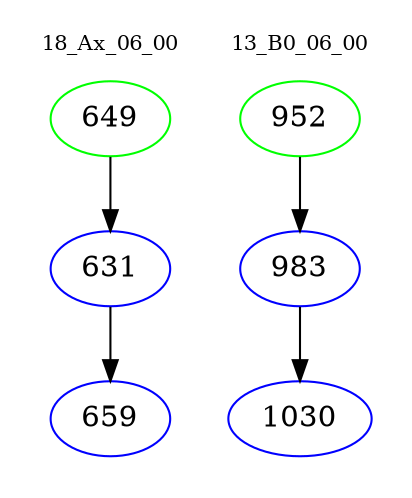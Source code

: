 digraph{
subgraph cluster_0 {
color = white
label = "18_Ax_06_00";
fontsize=10;
T0_649 [label="649", color="green"]
T0_649 -> T0_631 [color="black"]
T0_631 [label="631", color="blue"]
T0_631 -> T0_659 [color="black"]
T0_659 [label="659", color="blue"]
}
subgraph cluster_1 {
color = white
label = "13_B0_06_00";
fontsize=10;
T1_952 [label="952", color="green"]
T1_952 -> T1_983 [color="black"]
T1_983 [label="983", color="blue"]
T1_983 -> T1_1030 [color="black"]
T1_1030 [label="1030", color="blue"]
}
}
